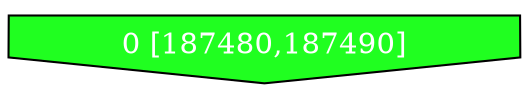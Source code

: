 diGraph libnss3{
	libnss3_0  [style=filled fillcolor="#20FF20" fontcolor="#ffffff" shape=invhouse label="0 [187480,187490]"]


}